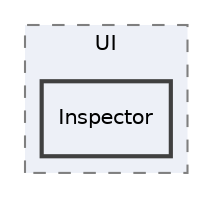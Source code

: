 digraph "Editor/UI/Inspector"
{
 // LATEX_PDF_SIZE
  edge [fontname="Helvetica",fontsize="10",labelfontname="Helvetica",labelfontsize="10"];
  node [fontname="Helvetica",fontsize="10",shape=record];
  compound=true
  subgraph clusterdir_f7d6d090f0bcfa8a66d7f61ab6a0ceb7 {
    graph [ bgcolor="#edf0f7", pencolor="grey50", style="filled,dashed,", label="UI", fontname="Helvetica", fontsize="10", URL="dir_f7d6d090f0bcfa8a66d7f61ab6a0ceb7.html"]
  dir_8d181fc29bfda5667b06deb61019e633 [shape=box, label="Inspector", style="filled,bold,", fillcolor="#edf0f7", color="grey25", URL="dir_8d181fc29bfda5667b06deb61019e633.html"];
  }
}
